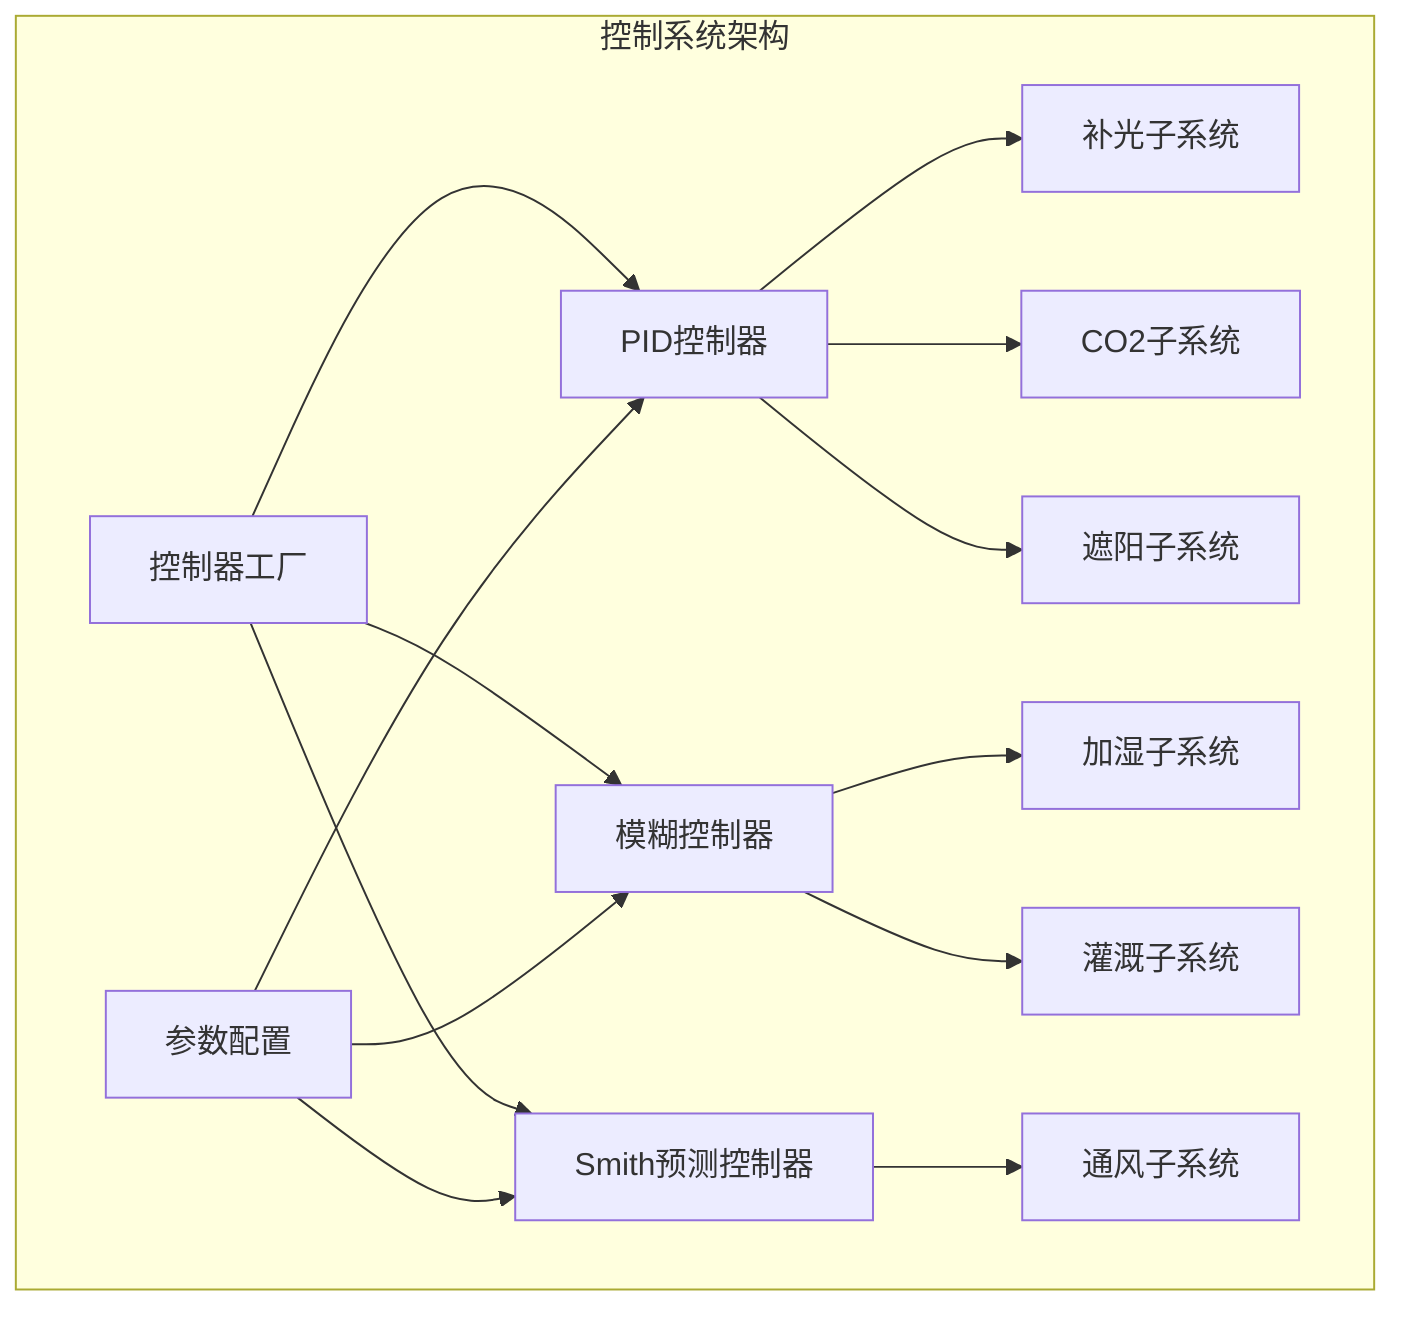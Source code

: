 graph TD
    subgraph 控制系统架构
        CF[控制器工厂]
        PID[PID控制器]
        FC[模糊控制器]
        SC[Smith预测控制器]
        
        VS[通风子系统]
        HS[加湿子系统]
        LS[补光子系统]
        IS[灌溉子系统]
        CS[CO2子系统]
        SS[遮阳子系统]
        
        PC[参数配置]
    end
    
    CF --> PID
    CF --> FC
    CF --> SC
    
    PID --> LS
    PID --> CS
    PID --> SS
    
    FC --> HS
    FC --> IS
    
    SC --> VS
    
    PC --> PID
    PC --> FC
    PC --> SC